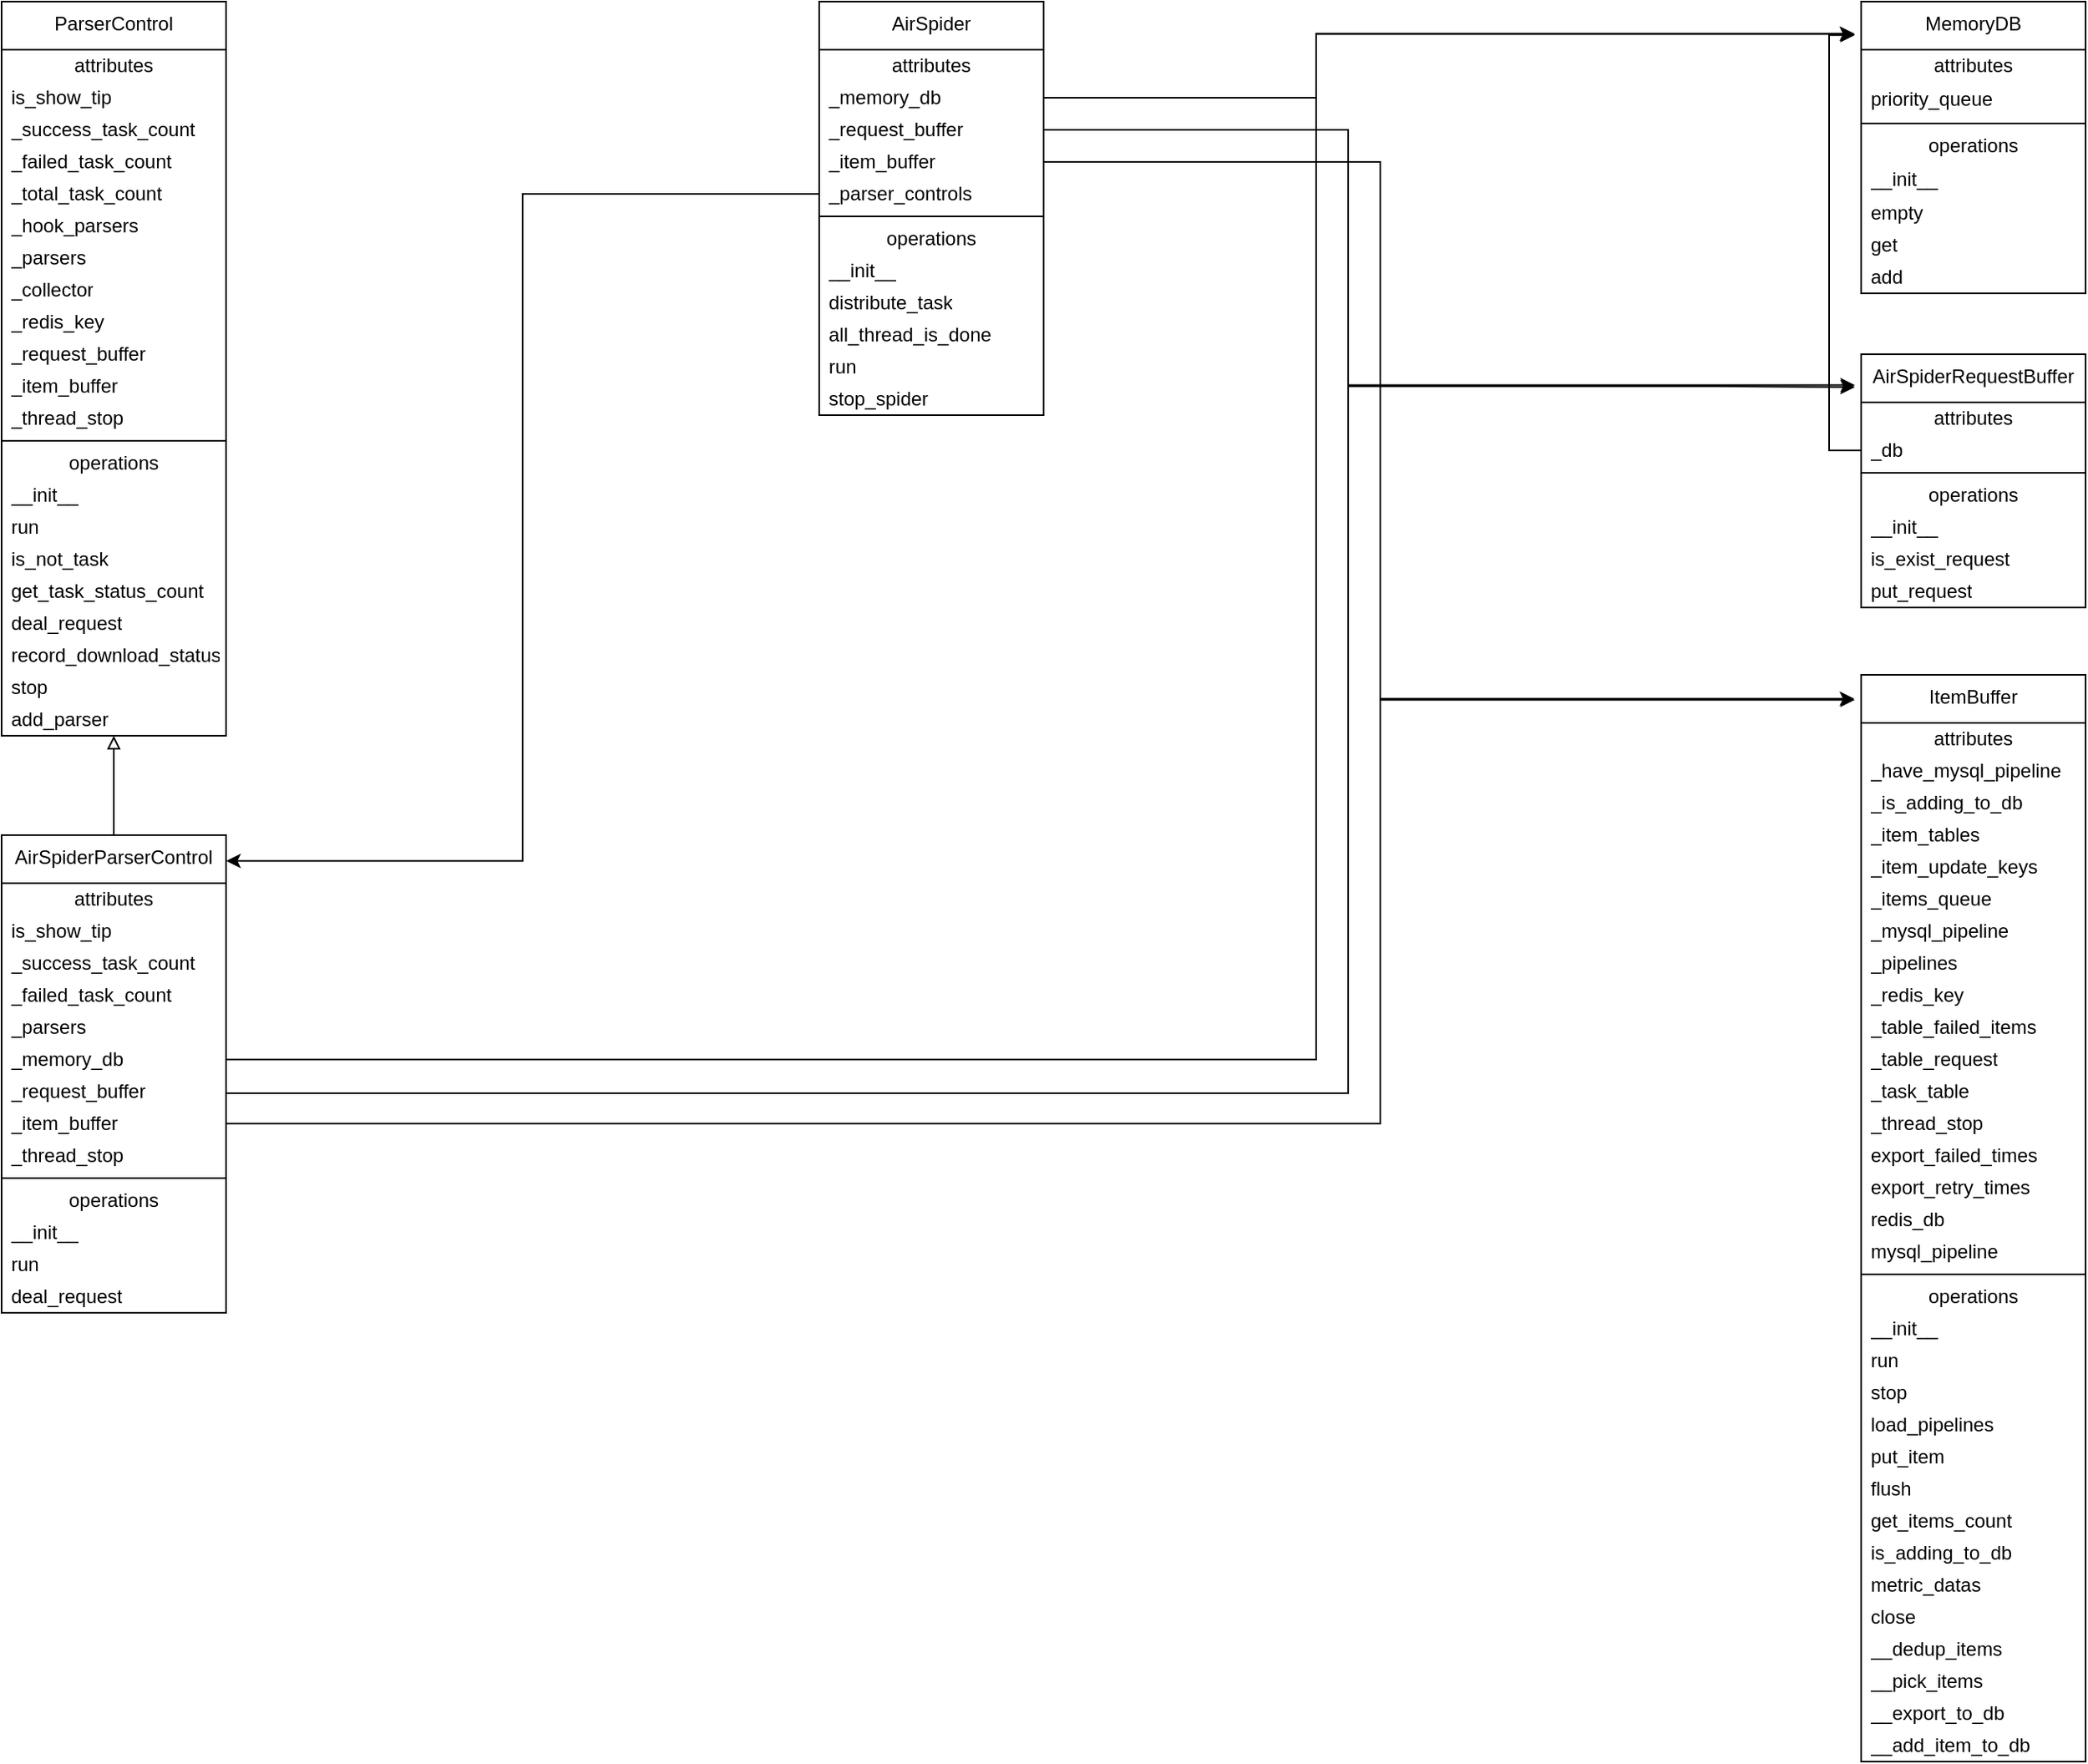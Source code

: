 <mxfile version="24.6.3" type="github">
  <diagram name="第 1 页" id="ShB9VrYiJNYVQQKTecI2">
    <mxGraphModel dx="1358" dy="723" grid="1" gridSize="10" guides="1" tooltips="1" connect="1" arrows="1" fold="1" page="1" pageScale="1" pageWidth="827" pageHeight="1169" math="0" shadow="0">
      <root>
        <mxCell id="0" />
        <mxCell id="1" parent="0" />
        <mxCell id="zbvn4EgyiJmaqlmcV0sS-10" value="AirSpider" style="swimlane;fontStyle=0;align=center;verticalAlign=top;childLayout=stackLayout;horizontal=1;startSize=30;horizontalStack=0;resizeParent=1;resizeParentMax=0;resizeLast=0;collapsible=0;marginBottom=0;html=1;whiteSpace=wrap;" vertex="1" parent="1">
          <mxGeometry x="510" width="140" height="258" as="geometry" />
        </mxCell>
        <mxCell id="zbvn4EgyiJmaqlmcV0sS-69" value="attributes" style="text;html=1;strokeColor=none;fillColor=none;align=center;verticalAlign=middle;spacingLeft=4;spacingRight=4;overflow=hidden;rotatable=0;points=[[0,0.5],[1,0.5]];portConstraint=eastwest;whiteSpace=wrap;" vertex="1" parent="zbvn4EgyiJmaqlmcV0sS-10">
          <mxGeometry y="30" width="140" height="20" as="geometry" />
        </mxCell>
        <mxCell id="zbvn4EgyiJmaqlmcV0sS-12" value="_memory_db" style="text;html=1;strokeColor=none;fillColor=none;align=left;verticalAlign=middle;spacingLeft=4;spacingRight=4;overflow=hidden;rotatable=0;points=[[0,0.5],[1,0.5]];portConstraint=eastwest;whiteSpace=wrap;" vertex="1" parent="zbvn4EgyiJmaqlmcV0sS-10">
          <mxGeometry y="50" width="140" height="20" as="geometry" />
        </mxCell>
        <mxCell id="zbvn4EgyiJmaqlmcV0sS-24" value="_request_buffer" style="text;html=1;strokeColor=none;fillColor=none;align=left;verticalAlign=middle;spacingLeft=4;spacingRight=4;overflow=hidden;rotatable=0;points=[[0,0.5],[1,0.5]];portConstraint=eastwest;whiteSpace=wrap;" vertex="1" parent="zbvn4EgyiJmaqlmcV0sS-10">
          <mxGeometry y="70" width="140" height="20" as="geometry" />
        </mxCell>
        <mxCell id="zbvn4EgyiJmaqlmcV0sS-23" value="_item_buffer" style="text;html=1;strokeColor=none;fillColor=none;align=left;verticalAlign=middle;spacingLeft=4;spacingRight=4;overflow=hidden;rotatable=0;points=[[0,0.5],[1,0.5]];portConstraint=eastwest;whiteSpace=wrap;" vertex="1" parent="zbvn4EgyiJmaqlmcV0sS-10">
          <mxGeometry y="90" width="140" height="20" as="geometry" />
        </mxCell>
        <mxCell id="zbvn4EgyiJmaqlmcV0sS-22" value="_parser_controls" style="text;html=1;strokeColor=none;fillColor=none;align=left;verticalAlign=middle;spacingLeft=4;spacingRight=4;overflow=hidden;rotatable=0;points=[[0,0.5],[1,0.5]];portConstraint=eastwest;whiteSpace=wrap;" vertex="1" parent="zbvn4EgyiJmaqlmcV0sS-10">
          <mxGeometry y="110" width="140" height="20" as="geometry" />
        </mxCell>
        <mxCell id="zbvn4EgyiJmaqlmcV0sS-15" value="" style="line;strokeWidth=1;fillColor=none;align=left;verticalAlign=middle;spacingTop=-1;spacingLeft=3;spacingRight=3;rotatable=0;labelPosition=right;points=[];portConstraint=eastwest;" vertex="1" parent="zbvn4EgyiJmaqlmcV0sS-10">
          <mxGeometry y="130" width="140" height="8" as="geometry" />
        </mxCell>
        <mxCell id="zbvn4EgyiJmaqlmcV0sS-70" value="operations" style="text;html=1;strokeColor=none;fillColor=none;align=center;verticalAlign=middle;spacingLeft=4;spacingRight=4;overflow=hidden;rotatable=0;points=[[0,0.5],[1,0.5]];portConstraint=eastwest;whiteSpace=wrap;" vertex="1" parent="zbvn4EgyiJmaqlmcV0sS-10">
          <mxGeometry y="138" width="140" height="20" as="geometry" />
        </mxCell>
        <mxCell id="zbvn4EgyiJmaqlmcV0sS-27" value="__init__" style="text;html=1;strokeColor=none;fillColor=none;align=left;verticalAlign=middle;spacingLeft=4;spacingRight=4;overflow=hidden;rotatable=0;points=[[0,0.5],[1,0.5]];portConstraint=eastwest;whiteSpace=wrap;" vertex="1" parent="zbvn4EgyiJmaqlmcV0sS-10">
          <mxGeometry y="158" width="140" height="20" as="geometry" />
        </mxCell>
        <mxCell id="zbvn4EgyiJmaqlmcV0sS-17" value="distribute_task" style="text;html=1;strokeColor=none;fillColor=none;align=left;verticalAlign=middle;spacingLeft=4;spacingRight=4;overflow=hidden;rotatable=0;points=[[0,0.5],[1,0.5]];portConstraint=eastwest;whiteSpace=wrap;" vertex="1" parent="zbvn4EgyiJmaqlmcV0sS-10">
          <mxGeometry y="178" width="140" height="20" as="geometry" />
        </mxCell>
        <mxCell id="zbvn4EgyiJmaqlmcV0sS-26" value="all_thread_is_done" style="text;html=1;strokeColor=none;fillColor=none;align=left;verticalAlign=middle;spacingLeft=4;spacingRight=4;overflow=hidden;rotatable=0;points=[[0,0.5],[1,0.5]];portConstraint=eastwest;whiteSpace=wrap;" vertex="1" parent="zbvn4EgyiJmaqlmcV0sS-10">
          <mxGeometry y="198" width="140" height="20" as="geometry" />
        </mxCell>
        <mxCell id="zbvn4EgyiJmaqlmcV0sS-25" value="run" style="text;html=1;strokeColor=none;fillColor=none;align=left;verticalAlign=middle;spacingLeft=4;spacingRight=4;overflow=hidden;rotatable=0;points=[[0,0.5],[1,0.5]];portConstraint=eastwest;whiteSpace=wrap;" vertex="1" parent="zbvn4EgyiJmaqlmcV0sS-10">
          <mxGeometry y="218" width="140" height="20" as="geometry" />
        </mxCell>
        <mxCell id="zbvn4EgyiJmaqlmcV0sS-28" value="stop_spider" style="text;html=1;strokeColor=none;fillColor=none;align=left;verticalAlign=middle;spacingLeft=4;spacingRight=4;overflow=hidden;rotatable=0;points=[[0,0.5],[1,0.5]];portConstraint=eastwest;whiteSpace=wrap;" vertex="1" parent="zbvn4EgyiJmaqlmcV0sS-10">
          <mxGeometry y="238" width="140" height="20" as="geometry" />
        </mxCell>
        <mxCell id="zbvn4EgyiJmaqlmcV0sS-29" value="MemoryDB" style="swimlane;fontStyle=0;align=center;verticalAlign=top;childLayout=stackLayout;horizontal=1;startSize=30;horizontalStack=0;resizeParent=1;resizeParentMax=0;resizeLast=0;collapsible=0;marginBottom=0;html=1;whiteSpace=wrap;" vertex="1" parent="1">
          <mxGeometry x="1160" width="140" height="182" as="geometry" />
        </mxCell>
        <mxCell id="zbvn4EgyiJmaqlmcV0sS-72" value="attributes" style="text;html=1;strokeColor=none;fillColor=none;align=center;verticalAlign=middle;spacingLeft=4;spacingRight=4;overflow=hidden;rotatable=0;points=[[0,0.5],[1,0.5]];portConstraint=eastwest;whiteSpace=wrap;" vertex="1" parent="zbvn4EgyiJmaqlmcV0sS-29">
          <mxGeometry y="30" width="140" height="20" as="geometry" />
        </mxCell>
        <mxCell id="zbvn4EgyiJmaqlmcV0sS-195" value="priority_queue" style="text;html=1;strokeColor=none;fillColor=none;align=left;verticalAlign=middle;spacingLeft=4;spacingRight=4;overflow=hidden;rotatable=0;points=[[0,0.5],[1,0.5]];portConstraint=eastwest;whiteSpace=wrap;" vertex="1" parent="zbvn4EgyiJmaqlmcV0sS-29">
          <mxGeometry y="50" width="140" height="22" as="geometry" />
        </mxCell>
        <mxCell id="zbvn4EgyiJmaqlmcV0sS-34" value="" style="line;strokeWidth=1;fillColor=none;align=left;verticalAlign=middle;spacingTop=-1;spacingLeft=3;spacingRight=3;rotatable=0;labelPosition=right;points=[];portConstraint=eastwest;" vertex="1" parent="zbvn4EgyiJmaqlmcV0sS-29">
          <mxGeometry y="72" width="140" height="8" as="geometry" />
        </mxCell>
        <mxCell id="zbvn4EgyiJmaqlmcV0sS-71" value="operations" style="text;html=1;strokeColor=none;fillColor=none;align=center;verticalAlign=middle;spacingLeft=4;spacingRight=4;overflow=hidden;rotatable=0;points=[[0,0.5],[1,0.5]];portConstraint=eastwest;whiteSpace=wrap;" vertex="1" parent="zbvn4EgyiJmaqlmcV0sS-29">
          <mxGeometry y="80" width="140" height="20" as="geometry" />
        </mxCell>
        <mxCell id="zbvn4EgyiJmaqlmcV0sS-56" value="__init__" style="text;html=1;strokeColor=none;fillColor=none;align=left;verticalAlign=middle;spacingLeft=4;spacingRight=4;overflow=hidden;rotatable=0;points=[[0,0.5],[1,0.5]];portConstraint=eastwest;whiteSpace=wrap;" vertex="1" parent="zbvn4EgyiJmaqlmcV0sS-29">
          <mxGeometry y="100" width="140" height="22" as="geometry" />
        </mxCell>
        <mxCell id="zbvn4EgyiJmaqlmcV0sS-59" value="empty" style="text;html=1;strokeColor=none;fillColor=none;align=left;verticalAlign=middle;spacingLeft=4;spacingRight=4;overflow=hidden;rotatable=0;points=[[0,0.5],[1,0.5]];portConstraint=eastwest;whiteSpace=wrap;" vertex="1" parent="zbvn4EgyiJmaqlmcV0sS-29">
          <mxGeometry y="122" width="140" height="20" as="geometry" />
        </mxCell>
        <mxCell id="zbvn4EgyiJmaqlmcV0sS-58" value="get" style="text;html=1;strokeColor=none;fillColor=none;align=left;verticalAlign=middle;spacingLeft=4;spacingRight=4;overflow=hidden;rotatable=0;points=[[0,0.5],[1,0.5]];portConstraint=eastwest;whiteSpace=wrap;" vertex="1" parent="zbvn4EgyiJmaqlmcV0sS-29">
          <mxGeometry y="142" width="140" height="20" as="geometry" />
        </mxCell>
        <mxCell id="zbvn4EgyiJmaqlmcV0sS-57" value="add" style="text;html=1;strokeColor=none;fillColor=none;align=left;verticalAlign=middle;spacingLeft=4;spacingRight=4;overflow=hidden;rotatable=0;points=[[0,0.5],[1,0.5]];portConstraint=eastwest;whiteSpace=wrap;" vertex="1" parent="zbvn4EgyiJmaqlmcV0sS-29">
          <mxGeometry y="162" width="140" height="20" as="geometry" />
        </mxCell>
        <mxCell id="zbvn4EgyiJmaqlmcV0sS-75" value="AirSpiderRequestBuffer" style="swimlane;fontStyle=0;align=center;verticalAlign=top;childLayout=stackLayout;horizontal=1;startSize=30;horizontalStack=0;resizeParent=1;resizeParentMax=0;resizeLast=0;collapsible=0;marginBottom=0;html=1;whiteSpace=wrap;" vertex="1" parent="1">
          <mxGeometry x="1160" y="220" width="140" height="158" as="geometry" />
        </mxCell>
        <mxCell id="zbvn4EgyiJmaqlmcV0sS-76" value="attributes" style="text;html=1;strokeColor=none;fillColor=none;align=center;verticalAlign=middle;spacingLeft=4;spacingRight=4;overflow=hidden;rotatable=0;points=[[0,0.5],[1,0.5]];portConstraint=eastwest;whiteSpace=wrap;" vertex="1" parent="zbvn4EgyiJmaqlmcV0sS-75">
          <mxGeometry y="30" width="140" height="20" as="geometry" />
        </mxCell>
        <mxCell id="zbvn4EgyiJmaqlmcV0sS-77" value="_db" style="text;html=1;strokeColor=none;fillColor=none;align=left;verticalAlign=middle;spacingLeft=4;spacingRight=4;overflow=hidden;rotatable=0;points=[[0,0.5],[1,0.5]];portConstraint=eastwest;whiteSpace=wrap;" vertex="1" parent="zbvn4EgyiJmaqlmcV0sS-75">
          <mxGeometry y="50" width="140" height="20" as="geometry" />
        </mxCell>
        <mxCell id="zbvn4EgyiJmaqlmcV0sS-81" value="" style="line;strokeWidth=1;fillColor=none;align=left;verticalAlign=middle;spacingTop=-1;spacingLeft=3;spacingRight=3;rotatable=0;labelPosition=right;points=[];portConstraint=eastwest;" vertex="1" parent="zbvn4EgyiJmaqlmcV0sS-75">
          <mxGeometry y="70" width="140" height="8" as="geometry" />
        </mxCell>
        <mxCell id="zbvn4EgyiJmaqlmcV0sS-82" value="operations" style="text;html=1;strokeColor=none;fillColor=none;align=center;verticalAlign=middle;spacingLeft=4;spacingRight=4;overflow=hidden;rotatable=0;points=[[0,0.5],[1,0.5]];portConstraint=eastwest;whiteSpace=wrap;" vertex="1" parent="zbvn4EgyiJmaqlmcV0sS-75">
          <mxGeometry y="78" width="140" height="20" as="geometry" />
        </mxCell>
        <mxCell id="zbvn4EgyiJmaqlmcV0sS-83" value="__init__" style="text;html=1;strokeColor=none;fillColor=none;align=left;verticalAlign=middle;spacingLeft=4;spacingRight=4;overflow=hidden;rotatable=0;points=[[0,0.5],[1,0.5]];portConstraint=eastwest;whiteSpace=wrap;" vertex="1" parent="zbvn4EgyiJmaqlmcV0sS-75">
          <mxGeometry y="98" width="140" height="20" as="geometry" />
        </mxCell>
        <mxCell id="zbvn4EgyiJmaqlmcV0sS-84" value="is_exist_request" style="text;html=1;strokeColor=none;fillColor=none;align=left;verticalAlign=middle;spacingLeft=4;spacingRight=4;overflow=hidden;rotatable=0;points=[[0,0.5],[1,0.5]];portConstraint=eastwest;whiteSpace=wrap;" vertex="1" parent="zbvn4EgyiJmaqlmcV0sS-75">
          <mxGeometry y="118" width="140" height="20" as="geometry" />
        </mxCell>
        <mxCell id="zbvn4EgyiJmaqlmcV0sS-85" value="put_request" style="text;html=1;strokeColor=none;fillColor=none;align=left;verticalAlign=middle;spacingLeft=4;spacingRight=4;overflow=hidden;rotatable=0;points=[[0,0.5],[1,0.5]];portConstraint=eastwest;whiteSpace=wrap;" vertex="1" parent="zbvn4EgyiJmaqlmcV0sS-75">
          <mxGeometry y="138" width="140" height="20" as="geometry" />
        </mxCell>
        <mxCell id="zbvn4EgyiJmaqlmcV0sS-180" value="" style="edgeStyle=orthogonalEdgeStyle;rounded=0;orthogonalLoop=1;jettySize=auto;html=1;endArrow=block;endFill=0;" edge="1" parent="1" source="zbvn4EgyiJmaqlmcV0sS-131" target="zbvn4EgyiJmaqlmcV0sS-139">
          <mxGeometry relative="1" as="geometry" />
        </mxCell>
        <mxCell id="zbvn4EgyiJmaqlmcV0sS-131" value="AirSpiderParserControl" style="swimlane;fontStyle=0;align=center;verticalAlign=top;childLayout=stackLayout;horizontal=1;startSize=30;horizontalStack=0;resizeParent=1;resizeParentMax=0;resizeLast=0;collapsible=0;marginBottom=0;html=1;whiteSpace=wrap;" vertex="1" parent="1">
          <mxGeometry y="520" width="140" height="298" as="geometry" />
        </mxCell>
        <mxCell id="zbvn4EgyiJmaqlmcV0sS-132" value="attributes" style="text;html=1;strokeColor=none;fillColor=none;align=center;verticalAlign=middle;spacingLeft=4;spacingRight=4;overflow=hidden;rotatable=0;points=[[0,0.5],[1,0.5]];portConstraint=eastwest;whiteSpace=wrap;" vertex="1" parent="zbvn4EgyiJmaqlmcV0sS-131">
          <mxGeometry y="30" width="140" height="20" as="geometry" />
        </mxCell>
        <mxCell id="zbvn4EgyiJmaqlmcV0sS-133" value="is_show_tip" style="text;html=1;strokeColor=none;fillColor=none;align=left;verticalAlign=middle;spacingLeft=4;spacingRight=4;overflow=hidden;rotatable=0;points=[[0,0.5],[1,0.5]];portConstraint=eastwest;whiteSpace=wrap;" vertex="1" parent="zbvn4EgyiJmaqlmcV0sS-131">
          <mxGeometry y="50" width="140" height="20" as="geometry" />
        </mxCell>
        <mxCell id="zbvn4EgyiJmaqlmcV0sS-167" value="_success_task_count" style="text;html=1;strokeColor=none;fillColor=none;align=left;verticalAlign=middle;spacingLeft=4;spacingRight=4;overflow=hidden;rotatable=0;points=[[0,0.5],[1,0.5]];portConstraint=eastwest;whiteSpace=wrap;" vertex="1" parent="zbvn4EgyiJmaqlmcV0sS-131">
          <mxGeometry y="70" width="140" height="20" as="geometry" />
        </mxCell>
        <mxCell id="zbvn4EgyiJmaqlmcV0sS-166" value="_failed_task_count" style="text;html=1;strokeColor=none;fillColor=none;align=left;verticalAlign=middle;spacingLeft=4;spacingRight=4;overflow=hidden;rotatable=0;points=[[0,0.5],[1,0.5]];portConstraint=eastwest;whiteSpace=wrap;" vertex="1" parent="zbvn4EgyiJmaqlmcV0sS-131">
          <mxGeometry y="90" width="140" height="20" as="geometry" />
        </mxCell>
        <mxCell id="zbvn4EgyiJmaqlmcV0sS-173" value="_parsers" style="text;html=1;strokeColor=none;fillColor=none;align=left;verticalAlign=middle;spacingLeft=4;spacingRight=4;overflow=hidden;rotatable=0;points=[[0,0.5],[1,0.5]];portConstraint=eastwest;whiteSpace=wrap;" vertex="1" parent="zbvn4EgyiJmaqlmcV0sS-131">
          <mxGeometry y="110" width="140" height="20" as="geometry" />
        </mxCell>
        <mxCell id="zbvn4EgyiJmaqlmcV0sS-176" value="_memory_db" style="text;html=1;strokeColor=none;fillColor=none;align=left;verticalAlign=middle;spacingLeft=4;spacingRight=4;overflow=hidden;rotatable=0;points=[[0,0.5],[1,0.5]];portConstraint=eastwest;whiteSpace=wrap;" vertex="1" parent="zbvn4EgyiJmaqlmcV0sS-131">
          <mxGeometry y="130" width="140" height="20" as="geometry" />
        </mxCell>
        <mxCell id="zbvn4EgyiJmaqlmcV0sS-174" value="_request_buffer" style="text;html=1;strokeColor=none;fillColor=none;align=left;verticalAlign=middle;spacingLeft=4;spacingRight=4;overflow=hidden;rotatable=0;points=[[0,0.5],[1,0.5]];portConstraint=eastwest;whiteSpace=wrap;" vertex="1" parent="zbvn4EgyiJmaqlmcV0sS-131">
          <mxGeometry y="150" width="140" height="20" as="geometry" />
        </mxCell>
        <mxCell id="zbvn4EgyiJmaqlmcV0sS-177" value="_item_buffer" style="text;html=1;strokeColor=none;fillColor=none;align=left;verticalAlign=middle;spacingLeft=4;spacingRight=4;overflow=hidden;rotatable=0;points=[[0,0.5],[1,0.5]];portConstraint=eastwest;whiteSpace=wrap;" vertex="1" parent="zbvn4EgyiJmaqlmcV0sS-131">
          <mxGeometry y="170" width="140" height="20" as="geometry" />
        </mxCell>
        <mxCell id="zbvn4EgyiJmaqlmcV0sS-175" value="_thread_stop" style="text;html=1;strokeColor=none;fillColor=none;align=left;verticalAlign=middle;spacingLeft=4;spacingRight=4;overflow=hidden;rotatable=0;points=[[0,0.5],[1,0.5]];portConstraint=eastwest;whiteSpace=wrap;" vertex="1" parent="zbvn4EgyiJmaqlmcV0sS-131">
          <mxGeometry y="190" width="140" height="20" as="geometry" />
        </mxCell>
        <mxCell id="zbvn4EgyiJmaqlmcV0sS-134" value="" style="line;strokeWidth=1;fillColor=none;align=left;verticalAlign=middle;spacingTop=-1;spacingLeft=3;spacingRight=3;rotatable=0;labelPosition=right;points=[];portConstraint=eastwest;" vertex="1" parent="zbvn4EgyiJmaqlmcV0sS-131">
          <mxGeometry y="210" width="140" height="8" as="geometry" />
        </mxCell>
        <mxCell id="zbvn4EgyiJmaqlmcV0sS-135" value="operations" style="text;html=1;strokeColor=none;fillColor=none;align=center;verticalAlign=middle;spacingLeft=4;spacingRight=4;overflow=hidden;rotatable=0;points=[[0,0.5],[1,0.5]];portConstraint=eastwest;whiteSpace=wrap;" vertex="1" parent="zbvn4EgyiJmaqlmcV0sS-131">
          <mxGeometry y="218" width="140" height="20" as="geometry" />
        </mxCell>
        <mxCell id="zbvn4EgyiJmaqlmcV0sS-136" value="__init__" style="text;html=1;strokeColor=none;fillColor=none;align=left;verticalAlign=middle;spacingLeft=4;spacingRight=4;overflow=hidden;rotatable=0;points=[[0,0.5],[1,0.5]];portConstraint=eastwest;whiteSpace=wrap;" vertex="1" parent="zbvn4EgyiJmaqlmcV0sS-131">
          <mxGeometry y="238" width="140" height="20" as="geometry" />
        </mxCell>
        <mxCell id="zbvn4EgyiJmaqlmcV0sS-137" value="run" style="text;html=1;strokeColor=none;fillColor=none;align=left;verticalAlign=middle;spacingLeft=4;spacingRight=4;overflow=hidden;rotatable=0;points=[[0,0.5],[1,0.5]];portConstraint=eastwest;whiteSpace=wrap;" vertex="1" parent="zbvn4EgyiJmaqlmcV0sS-131">
          <mxGeometry y="258" width="140" height="20" as="geometry" />
        </mxCell>
        <mxCell id="zbvn4EgyiJmaqlmcV0sS-138" value="deal_request" style="text;html=1;strokeColor=none;fillColor=none;align=left;verticalAlign=middle;spacingLeft=4;spacingRight=4;overflow=hidden;rotatable=0;points=[[0,0.5],[1,0.5]];portConstraint=eastwest;whiteSpace=wrap;" vertex="1" parent="zbvn4EgyiJmaqlmcV0sS-131">
          <mxGeometry y="278" width="140" height="20" as="geometry" />
        </mxCell>
        <mxCell id="zbvn4EgyiJmaqlmcV0sS-139" value="ParserControl" style="swimlane;fontStyle=0;align=center;verticalAlign=top;childLayout=stackLayout;horizontal=1;startSize=30;horizontalStack=0;resizeParent=1;resizeParentMax=0;resizeLast=0;collapsible=0;marginBottom=0;html=1;whiteSpace=wrap;" vertex="1" parent="1">
          <mxGeometry width="140" height="458" as="geometry" />
        </mxCell>
        <mxCell id="zbvn4EgyiJmaqlmcV0sS-140" value="attributes" style="text;html=1;strokeColor=none;fillColor=none;align=center;verticalAlign=middle;spacingLeft=4;spacingRight=4;overflow=hidden;rotatable=0;points=[[0,0.5],[1,0.5]];portConstraint=eastwest;whiteSpace=wrap;" vertex="1" parent="zbvn4EgyiJmaqlmcV0sS-139">
          <mxGeometry y="30" width="140" height="20" as="geometry" />
        </mxCell>
        <mxCell id="zbvn4EgyiJmaqlmcV0sS-141" value="is_show_tip" style="text;html=1;strokeColor=none;fillColor=none;align=left;verticalAlign=middle;spacingLeft=4;spacingRight=4;overflow=hidden;rotatable=0;points=[[0,0.5],[1,0.5]];portConstraint=eastwest;whiteSpace=wrap;" vertex="1" parent="zbvn4EgyiJmaqlmcV0sS-139">
          <mxGeometry y="50" width="140" height="20" as="geometry" />
        </mxCell>
        <mxCell id="zbvn4EgyiJmaqlmcV0sS-151" value="_success_task_count" style="text;html=1;strokeColor=none;fillColor=none;align=left;verticalAlign=middle;spacingLeft=4;spacingRight=4;overflow=hidden;rotatable=0;points=[[0,0.5],[1,0.5]];portConstraint=eastwest;whiteSpace=wrap;" vertex="1" parent="zbvn4EgyiJmaqlmcV0sS-139">
          <mxGeometry y="70" width="140" height="20" as="geometry" />
        </mxCell>
        <mxCell id="zbvn4EgyiJmaqlmcV0sS-150" value="_failed_task_count" style="text;html=1;strokeColor=none;fillColor=none;align=left;verticalAlign=middle;spacingLeft=4;spacingRight=4;overflow=hidden;rotatable=0;points=[[0,0.5],[1,0.5]];portConstraint=eastwest;whiteSpace=wrap;" vertex="1" parent="zbvn4EgyiJmaqlmcV0sS-139">
          <mxGeometry y="90" width="140" height="20" as="geometry" />
        </mxCell>
        <mxCell id="zbvn4EgyiJmaqlmcV0sS-149" value="_total_task_count" style="text;html=1;strokeColor=none;fillColor=none;align=left;verticalAlign=middle;spacingLeft=4;spacingRight=4;overflow=hidden;rotatable=0;points=[[0,0.5],[1,0.5]];portConstraint=eastwest;whiteSpace=wrap;" vertex="1" parent="zbvn4EgyiJmaqlmcV0sS-139">
          <mxGeometry y="110" width="140" height="20" as="geometry" />
        </mxCell>
        <mxCell id="zbvn4EgyiJmaqlmcV0sS-148" value="_hook_parsers" style="text;html=1;strokeColor=none;fillColor=none;align=left;verticalAlign=middle;spacingLeft=4;spacingRight=4;overflow=hidden;rotatable=0;points=[[0,0.5],[1,0.5]];portConstraint=eastwest;whiteSpace=wrap;" vertex="1" parent="zbvn4EgyiJmaqlmcV0sS-139">
          <mxGeometry y="130" width="140" height="20" as="geometry" />
        </mxCell>
        <mxCell id="zbvn4EgyiJmaqlmcV0sS-147" value="_parsers" style="text;html=1;strokeColor=none;fillColor=none;align=left;verticalAlign=middle;spacingLeft=4;spacingRight=4;overflow=hidden;rotatable=0;points=[[0,0.5],[1,0.5]];portConstraint=eastwest;whiteSpace=wrap;" vertex="1" parent="zbvn4EgyiJmaqlmcV0sS-139">
          <mxGeometry y="150" width="140" height="20" as="geometry" />
        </mxCell>
        <mxCell id="zbvn4EgyiJmaqlmcV0sS-156" value="_collector" style="text;html=1;strokeColor=none;fillColor=none;align=left;verticalAlign=middle;spacingLeft=4;spacingRight=4;overflow=hidden;rotatable=0;points=[[0,0.5],[1,0.5]];portConstraint=eastwest;whiteSpace=wrap;" vertex="1" parent="zbvn4EgyiJmaqlmcV0sS-139">
          <mxGeometry y="170" width="140" height="20" as="geometry" />
        </mxCell>
        <mxCell id="zbvn4EgyiJmaqlmcV0sS-155" value="_redis_key" style="text;html=1;strokeColor=none;fillColor=none;align=left;verticalAlign=middle;spacingLeft=4;spacingRight=4;overflow=hidden;rotatable=0;points=[[0,0.5],[1,0.5]];portConstraint=eastwest;whiteSpace=wrap;" vertex="1" parent="zbvn4EgyiJmaqlmcV0sS-139">
          <mxGeometry y="190" width="140" height="20" as="geometry" />
        </mxCell>
        <mxCell id="zbvn4EgyiJmaqlmcV0sS-154" value="_request_buffer" style="text;html=1;strokeColor=none;fillColor=none;align=left;verticalAlign=middle;spacingLeft=4;spacingRight=4;overflow=hidden;rotatable=0;points=[[0,0.5],[1,0.5]];portConstraint=eastwest;whiteSpace=wrap;" vertex="1" parent="zbvn4EgyiJmaqlmcV0sS-139">
          <mxGeometry y="210" width="140" height="20" as="geometry" />
        </mxCell>
        <mxCell id="zbvn4EgyiJmaqlmcV0sS-153" value="_item_buffer" style="text;html=1;strokeColor=none;fillColor=none;align=left;verticalAlign=middle;spacingLeft=4;spacingRight=4;overflow=hidden;rotatable=0;points=[[0,0.5],[1,0.5]];portConstraint=eastwest;whiteSpace=wrap;" vertex="1" parent="zbvn4EgyiJmaqlmcV0sS-139">
          <mxGeometry y="230" width="140" height="20" as="geometry" />
        </mxCell>
        <mxCell id="zbvn4EgyiJmaqlmcV0sS-152" value="_thread_stop" style="text;html=1;strokeColor=none;fillColor=none;align=left;verticalAlign=middle;spacingLeft=4;spacingRight=4;overflow=hidden;rotatable=0;points=[[0,0.5],[1,0.5]];portConstraint=eastwest;whiteSpace=wrap;" vertex="1" parent="zbvn4EgyiJmaqlmcV0sS-139">
          <mxGeometry y="250" width="140" height="20" as="geometry" />
        </mxCell>
        <mxCell id="zbvn4EgyiJmaqlmcV0sS-142" value="" style="line;strokeWidth=1;fillColor=none;align=left;verticalAlign=middle;spacingTop=-1;spacingLeft=3;spacingRight=3;rotatable=0;labelPosition=right;points=[];portConstraint=eastwest;" vertex="1" parent="zbvn4EgyiJmaqlmcV0sS-139">
          <mxGeometry y="270" width="140" height="8" as="geometry" />
        </mxCell>
        <mxCell id="zbvn4EgyiJmaqlmcV0sS-143" value="operations" style="text;html=1;strokeColor=none;fillColor=none;align=center;verticalAlign=middle;spacingLeft=4;spacingRight=4;overflow=hidden;rotatable=0;points=[[0,0.5],[1,0.5]];portConstraint=eastwest;whiteSpace=wrap;" vertex="1" parent="zbvn4EgyiJmaqlmcV0sS-139">
          <mxGeometry y="278" width="140" height="20" as="geometry" />
        </mxCell>
        <mxCell id="zbvn4EgyiJmaqlmcV0sS-144" value="__init__" style="text;html=1;strokeColor=none;fillColor=none;align=left;verticalAlign=middle;spacingLeft=4;spacingRight=4;overflow=hidden;rotatable=0;points=[[0,0.5],[1,0.5]];portConstraint=eastwest;whiteSpace=wrap;" vertex="1" parent="zbvn4EgyiJmaqlmcV0sS-139">
          <mxGeometry y="298" width="140" height="20" as="geometry" />
        </mxCell>
        <mxCell id="zbvn4EgyiJmaqlmcV0sS-145" value="run" style="text;html=1;strokeColor=none;fillColor=none;align=left;verticalAlign=middle;spacingLeft=4;spacingRight=4;overflow=hidden;rotatable=0;points=[[0,0.5],[1,0.5]];portConstraint=eastwest;whiteSpace=wrap;" vertex="1" parent="zbvn4EgyiJmaqlmcV0sS-139">
          <mxGeometry y="318" width="140" height="20" as="geometry" />
        </mxCell>
        <mxCell id="zbvn4EgyiJmaqlmcV0sS-146" value="is_not_task" style="text;html=1;strokeColor=none;fillColor=none;align=left;verticalAlign=middle;spacingLeft=4;spacingRight=4;overflow=hidden;rotatable=0;points=[[0,0.5],[1,0.5]];portConstraint=eastwest;whiteSpace=wrap;" vertex="1" parent="zbvn4EgyiJmaqlmcV0sS-139">
          <mxGeometry y="338" width="140" height="20" as="geometry" />
        </mxCell>
        <mxCell id="zbvn4EgyiJmaqlmcV0sS-159" value="get_task_status_count" style="text;html=1;strokeColor=none;fillColor=none;align=left;verticalAlign=middle;spacingLeft=4;spacingRight=4;overflow=hidden;rotatable=0;points=[[0,0.5],[1,0.5]];portConstraint=eastwest;whiteSpace=wrap;" vertex="1" parent="zbvn4EgyiJmaqlmcV0sS-139">
          <mxGeometry y="358" width="140" height="20" as="geometry" />
        </mxCell>
        <mxCell id="zbvn4EgyiJmaqlmcV0sS-158" value="deal_request" style="text;html=1;strokeColor=none;fillColor=none;align=left;verticalAlign=middle;spacingLeft=4;spacingRight=4;overflow=hidden;rotatable=0;points=[[0,0.5],[1,0.5]];portConstraint=eastwest;whiteSpace=wrap;" vertex="1" parent="zbvn4EgyiJmaqlmcV0sS-139">
          <mxGeometry y="378" width="140" height="20" as="geometry" />
        </mxCell>
        <mxCell id="zbvn4EgyiJmaqlmcV0sS-157" value="record_download_status" style="text;html=1;strokeColor=none;fillColor=none;align=left;verticalAlign=middle;spacingLeft=4;spacingRight=4;overflow=hidden;rotatable=0;points=[[0,0.5],[1,0.5]];portConstraint=eastwest;whiteSpace=wrap;" vertex="1" parent="zbvn4EgyiJmaqlmcV0sS-139">
          <mxGeometry y="398" width="140" height="20" as="geometry" />
        </mxCell>
        <mxCell id="zbvn4EgyiJmaqlmcV0sS-161" value="stop" style="text;html=1;strokeColor=none;fillColor=none;align=left;verticalAlign=middle;spacingLeft=4;spacingRight=4;overflow=hidden;rotatable=0;points=[[0,0.5],[1,0.5]];portConstraint=eastwest;whiteSpace=wrap;" vertex="1" parent="zbvn4EgyiJmaqlmcV0sS-139">
          <mxGeometry y="418" width="140" height="20" as="geometry" />
        </mxCell>
        <mxCell id="zbvn4EgyiJmaqlmcV0sS-160" value="add_parser" style="text;html=1;strokeColor=none;fillColor=none;align=left;verticalAlign=middle;spacingLeft=4;spacingRight=4;overflow=hidden;rotatable=0;points=[[0,0.5],[1,0.5]];portConstraint=eastwest;whiteSpace=wrap;" vertex="1" parent="zbvn4EgyiJmaqlmcV0sS-139">
          <mxGeometry y="438" width="140" height="20" as="geometry" />
        </mxCell>
        <mxCell id="zbvn4EgyiJmaqlmcV0sS-89" value="ItemBuffer" style="swimlane;fontStyle=0;align=center;verticalAlign=top;childLayout=stackLayout;horizontal=1;startSize=30;horizontalStack=0;resizeParent=1;resizeParentMax=0;resizeLast=0;collapsible=0;marginBottom=0;html=1;whiteSpace=wrap;" vertex="1" parent="1">
          <mxGeometry x="1160" y="420" width="140" height="678" as="geometry" />
        </mxCell>
        <mxCell id="zbvn4EgyiJmaqlmcV0sS-90" value="attributes" style="text;html=1;strokeColor=none;fillColor=none;align=center;verticalAlign=middle;spacingLeft=4;spacingRight=4;overflow=hidden;rotatable=0;points=[[0,0.5],[1,0.5]];portConstraint=eastwest;whiteSpace=wrap;" vertex="1" parent="zbvn4EgyiJmaqlmcV0sS-89">
          <mxGeometry y="30" width="140" height="20" as="geometry" />
        </mxCell>
        <mxCell id="zbvn4EgyiJmaqlmcV0sS-113" value="_have_mysql_pipeline" style="text;html=1;strokeColor=none;fillColor=none;align=left;verticalAlign=middle;spacingLeft=4;spacingRight=4;overflow=hidden;rotatable=0;points=[[0,0.5],[1,0.5]];portConstraint=eastwest;whiteSpace=wrap;" vertex="1" parent="zbvn4EgyiJmaqlmcV0sS-89">
          <mxGeometry y="50" width="140" height="20" as="geometry" />
        </mxCell>
        <mxCell id="zbvn4EgyiJmaqlmcV0sS-114" value="_is_adding_to_db" style="text;html=1;strokeColor=none;fillColor=none;align=left;verticalAlign=middle;spacingLeft=4;spacingRight=4;overflow=hidden;rotatable=0;points=[[0,0.5],[1,0.5]];portConstraint=eastwest;whiteSpace=wrap;" vertex="1" parent="zbvn4EgyiJmaqlmcV0sS-89">
          <mxGeometry y="70" width="140" height="20" as="geometry" />
        </mxCell>
        <mxCell id="zbvn4EgyiJmaqlmcV0sS-115" value="_item_tables" style="text;html=1;strokeColor=none;fillColor=none;align=left;verticalAlign=middle;spacingLeft=4;spacingRight=4;overflow=hidden;rotatable=0;points=[[0,0.5],[1,0.5]];portConstraint=eastwest;whiteSpace=wrap;" vertex="1" parent="zbvn4EgyiJmaqlmcV0sS-89">
          <mxGeometry y="90" width="140" height="20" as="geometry" />
        </mxCell>
        <mxCell id="zbvn4EgyiJmaqlmcV0sS-116" value="_item_update_keys" style="text;html=1;strokeColor=none;fillColor=none;align=left;verticalAlign=middle;spacingLeft=4;spacingRight=4;overflow=hidden;rotatable=0;points=[[0,0.5],[1,0.5]];portConstraint=eastwest;whiteSpace=wrap;" vertex="1" parent="zbvn4EgyiJmaqlmcV0sS-89">
          <mxGeometry y="110" width="140" height="20" as="geometry" />
        </mxCell>
        <mxCell id="zbvn4EgyiJmaqlmcV0sS-117" value="_items_queue" style="text;html=1;strokeColor=none;fillColor=none;align=left;verticalAlign=middle;spacingLeft=4;spacingRight=4;overflow=hidden;rotatable=0;points=[[0,0.5],[1,0.5]];portConstraint=eastwest;whiteSpace=wrap;" vertex="1" parent="zbvn4EgyiJmaqlmcV0sS-89">
          <mxGeometry y="130" width="140" height="20" as="geometry" />
        </mxCell>
        <mxCell id="zbvn4EgyiJmaqlmcV0sS-118" value="_mysql_pipeline" style="text;html=1;strokeColor=none;fillColor=none;align=left;verticalAlign=middle;spacingLeft=4;spacingRight=4;overflow=hidden;rotatable=0;points=[[0,0.5],[1,0.5]];portConstraint=eastwest;whiteSpace=wrap;" vertex="1" parent="zbvn4EgyiJmaqlmcV0sS-89">
          <mxGeometry y="150" width="140" height="20" as="geometry" />
        </mxCell>
        <mxCell id="zbvn4EgyiJmaqlmcV0sS-119" value="_pipelines" style="text;html=1;strokeColor=none;fillColor=none;align=left;verticalAlign=middle;spacingLeft=4;spacingRight=4;overflow=hidden;rotatable=0;points=[[0,0.5],[1,0.5]];portConstraint=eastwest;whiteSpace=wrap;" vertex="1" parent="zbvn4EgyiJmaqlmcV0sS-89">
          <mxGeometry y="170" width="140" height="20" as="geometry" />
        </mxCell>
        <mxCell id="zbvn4EgyiJmaqlmcV0sS-120" value="_redis_key" style="text;html=1;strokeColor=none;fillColor=none;align=left;verticalAlign=middle;spacingLeft=4;spacingRight=4;overflow=hidden;rotatable=0;points=[[0,0.5],[1,0.5]];portConstraint=eastwest;whiteSpace=wrap;" vertex="1" parent="zbvn4EgyiJmaqlmcV0sS-89">
          <mxGeometry y="190" width="140" height="20" as="geometry" />
        </mxCell>
        <mxCell id="zbvn4EgyiJmaqlmcV0sS-124" value="_table_failed_items" style="text;html=1;strokeColor=none;fillColor=none;align=left;verticalAlign=middle;spacingLeft=4;spacingRight=4;overflow=hidden;rotatable=0;points=[[0,0.5],[1,0.5]];portConstraint=eastwest;whiteSpace=wrap;" vertex="1" parent="zbvn4EgyiJmaqlmcV0sS-89">
          <mxGeometry y="210" width="140" height="20" as="geometry" />
        </mxCell>
        <mxCell id="zbvn4EgyiJmaqlmcV0sS-123" value="_table_request" style="text;html=1;strokeColor=none;fillColor=none;align=left;verticalAlign=middle;spacingLeft=4;spacingRight=4;overflow=hidden;rotatable=0;points=[[0,0.5],[1,0.5]];portConstraint=eastwest;whiteSpace=wrap;" vertex="1" parent="zbvn4EgyiJmaqlmcV0sS-89">
          <mxGeometry y="230" width="140" height="20" as="geometry" />
        </mxCell>
        <mxCell id="zbvn4EgyiJmaqlmcV0sS-126" value="_task_table" style="text;html=1;strokeColor=none;fillColor=none;align=left;verticalAlign=middle;spacingLeft=4;spacingRight=4;overflow=hidden;rotatable=0;points=[[0,0.5],[1,0.5]];portConstraint=eastwest;whiteSpace=wrap;" vertex="1" parent="zbvn4EgyiJmaqlmcV0sS-89">
          <mxGeometry y="250" width="140" height="20" as="geometry" />
        </mxCell>
        <mxCell id="zbvn4EgyiJmaqlmcV0sS-125" value="_thread_stop" style="text;html=1;strokeColor=none;fillColor=none;align=left;verticalAlign=middle;spacingLeft=4;spacingRight=4;overflow=hidden;rotatable=0;points=[[0,0.5],[1,0.5]];portConstraint=eastwest;whiteSpace=wrap;" vertex="1" parent="zbvn4EgyiJmaqlmcV0sS-89">
          <mxGeometry y="270" width="140" height="20" as="geometry" />
        </mxCell>
        <mxCell id="zbvn4EgyiJmaqlmcV0sS-128" value="export_failed_times" style="text;html=1;strokeColor=none;fillColor=none;align=left;verticalAlign=middle;spacingLeft=4;spacingRight=4;overflow=hidden;rotatable=0;points=[[0,0.5],[1,0.5]];portConstraint=eastwest;whiteSpace=wrap;" vertex="1" parent="zbvn4EgyiJmaqlmcV0sS-89">
          <mxGeometry y="290" width="140" height="20" as="geometry" />
        </mxCell>
        <mxCell id="zbvn4EgyiJmaqlmcV0sS-127" value="export_retry_times" style="text;html=1;strokeColor=none;fillColor=none;align=left;verticalAlign=middle;spacingLeft=4;spacingRight=4;overflow=hidden;rotatable=0;points=[[0,0.5],[1,0.5]];portConstraint=eastwest;whiteSpace=wrap;" vertex="1" parent="zbvn4EgyiJmaqlmcV0sS-89">
          <mxGeometry y="310" width="140" height="20" as="geometry" />
        </mxCell>
        <mxCell id="zbvn4EgyiJmaqlmcV0sS-97" value="redis_db" style="text;html=1;strokeColor=none;fillColor=none;align=left;verticalAlign=middle;spacingLeft=4;spacingRight=4;overflow=hidden;rotatable=0;points=[[0,0.5],[1,0.5]];portConstraint=eastwest;whiteSpace=wrap;" vertex="1" parent="zbvn4EgyiJmaqlmcV0sS-89">
          <mxGeometry y="330" width="140" height="20" as="geometry" />
        </mxCell>
        <mxCell id="zbvn4EgyiJmaqlmcV0sS-98" value="mysql_pipeline" style="text;html=1;strokeColor=none;fillColor=none;align=left;verticalAlign=middle;spacingLeft=4;spacingRight=4;overflow=hidden;rotatable=0;points=[[0,0.5],[1,0.5]];portConstraint=eastwest;whiteSpace=wrap;" vertex="1" parent="zbvn4EgyiJmaqlmcV0sS-89">
          <mxGeometry y="350" width="140" height="20" as="geometry" />
        </mxCell>
        <mxCell id="zbvn4EgyiJmaqlmcV0sS-92" value="" style="line;strokeWidth=1;fillColor=none;align=left;verticalAlign=middle;spacingTop=-1;spacingLeft=3;spacingRight=3;rotatable=0;labelPosition=right;points=[];portConstraint=eastwest;" vertex="1" parent="zbvn4EgyiJmaqlmcV0sS-89">
          <mxGeometry y="370" width="140" height="8" as="geometry" />
        </mxCell>
        <mxCell id="zbvn4EgyiJmaqlmcV0sS-93" value="operations" style="text;html=1;strokeColor=none;fillColor=none;align=center;verticalAlign=middle;spacingLeft=4;spacingRight=4;overflow=hidden;rotatable=0;points=[[0,0.5],[1,0.5]];portConstraint=eastwest;whiteSpace=wrap;" vertex="1" parent="zbvn4EgyiJmaqlmcV0sS-89">
          <mxGeometry y="378" width="140" height="20" as="geometry" />
        </mxCell>
        <mxCell id="zbvn4EgyiJmaqlmcV0sS-94" value="__init__" style="text;html=1;strokeColor=none;fillColor=none;align=left;verticalAlign=middle;spacingLeft=4;spacingRight=4;overflow=hidden;rotatable=0;points=[[0,0.5],[1,0.5]];portConstraint=eastwest;whiteSpace=wrap;" vertex="1" parent="zbvn4EgyiJmaqlmcV0sS-89">
          <mxGeometry y="398" width="140" height="20" as="geometry" />
        </mxCell>
        <mxCell id="zbvn4EgyiJmaqlmcV0sS-96" value="run" style="text;html=1;strokeColor=none;fillColor=none;align=left;verticalAlign=middle;spacingLeft=4;spacingRight=4;overflow=hidden;rotatable=0;points=[[0,0.5],[1,0.5]];portConstraint=eastwest;whiteSpace=wrap;" vertex="1" parent="zbvn4EgyiJmaqlmcV0sS-89">
          <mxGeometry y="418" width="140" height="20" as="geometry" />
        </mxCell>
        <mxCell id="zbvn4EgyiJmaqlmcV0sS-99" value="stop" style="text;html=1;strokeColor=none;fillColor=none;align=left;verticalAlign=middle;spacingLeft=4;spacingRight=4;overflow=hidden;rotatable=0;points=[[0,0.5],[1,0.5]];portConstraint=eastwest;whiteSpace=wrap;" vertex="1" parent="zbvn4EgyiJmaqlmcV0sS-89">
          <mxGeometry y="438" width="140" height="20" as="geometry" />
        </mxCell>
        <mxCell id="zbvn4EgyiJmaqlmcV0sS-95" value="load_pipelines" style="text;html=1;strokeColor=none;fillColor=none;align=left;verticalAlign=middle;spacingLeft=4;spacingRight=4;overflow=hidden;rotatable=0;points=[[0,0.5],[1,0.5]];portConstraint=eastwest;whiteSpace=wrap;" vertex="1" parent="zbvn4EgyiJmaqlmcV0sS-89">
          <mxGeometry y="458" width="140" height="20" as="geometry" />
        </mxCell>
        <mxCell id="zbvn4EgyiJmaqlmcV0sS-111" value="put_item" style="text;html=1;strokeColor=none;fillColor=none;align=left;verticalAlign=middle;spacingLeft=4;spacingRight=4;overflow=hidden;rotatable=0;points=[[0,0.5],[1,0.5]];portConstraint=eastwest;whiteSpace=wrap;" vertex="1" parent="zbvn4EgyiJmaqlmcV0sS-89">
          <mxGeometry y="478" width="140" height="20" as="geometry" />
        </mxCell>
        <mxCell id="zbvn4EgyiJmaqlmcV0sS-110" value="flush" style="text;html=1;strokeColor=none;fillColor=none;align=left;verticalAlign=middle;spacingLeft=4;spacingRight=4;overflow=hidden;rotatable=0;points=[[0,0.5],[1,0.5]];portConstraint=eastwest;whiteSpace=wrap;" vertex="1" parent="zbvn4EgyiJmaqlmcV0sS-89">
          <mxGeometry y="498" width="140" height="20" as="geometry" />
        </mxCell>
        <mxCell id="zbvn4EgyiJmaqlmcV0sS-109" value="get_items_count" style="text;html=1;strokeColor=none;fillColor=none;align=left;verticalAlign=middle;spacingLeft=4;spacingRight=4;overflow=hidden;rotatable=0;points=[[0,0.5],[1,0.5]];portConstraint=eastwest;whiteSpace=wrap;" vertex="1" parent="zbvn4EgyiJmaqlmcV0sS-89">
          <mxGeometry y="518" width="140" height="20" as="geometry" />
        </mxCell>
        <mxCell id="zbvn4EgyiJmaqlmcV0sS-108" value="is_adding_to_db" style="text;html=1;strokeColor=none;fillColor=none;align=left;verticalAlign=middle;spacingLeft=4;spacingRight=4;overflow=hidden;rotatable=0;points=[[0,0.5],[1,0.5]];portConstraint=eastwest;whiteSpace=wrap;" vertex="1" parent="zbvn4EgyiJmaqlmcV0sS-89">
          <mxGeometry y="538" width="140" height="20" as="geometry" />
        </mxCell>
        <mxCell id="zbvn4EgyiJmaqlmcV0sS-103" value="metric_datas" style="text;html=1;strokeColor=none;fillColor=none;align=left;verticalAlign=middle;spacingLeft=4;spacingRight=4;overflow=hidden;rotatable=0;points=[[0,0.5],[1,0.5]];portConstraint=eastwest;whiteSpace=wrap;" vertex="1" parent="zbvn4EgyiJmaqlmcV0sS-89">
          <mxGeometry y="558" width="140" height="20" as="geometry" />
        </mxCell>
        <mxCell id="zbvn4EgyiJmaqlmcV0sS-102" value="close" style="text;html=1;strokeColor=none;fillColor=none;align=left;verticalAlign=middle;spacingLeft=4;spacingRight=4;overflow=hidden;rotatable=0;points=[[0,0.5],[1,0.5]];portConstraint=eastwest;whiteSpace=wrap;" vertex="1" parent="zbvn4EgyiJmaqlmcV0sS-89">
          <mxGeometry y="578" width="140" height="20" as="geometry" />
        </mxCell>
        <mxCell id="zbvn4EgyiJmaqlmcV0sS-107" value="__dedup_items" style="text;html=1;strokeColor=none;fillColor=none;align=left;verticalAlign=middle;spacingLeft=4;spacingRight=4;overflow=hidden;rotatable=0;points=[[0,0.5],[1,0.5]];portConstraint=eastwest;whiteSpace=wrap;" vertex="1" parent="zbvn4EgyiJmaqlmcV0sS-89">
          <mxGeometry y="598" width="140" height="20" as="geometry" />
        </mxCell>
        <mxCell id="zbvn4EgyiJmaqlmcV0sS-106" value="__pick_items" style="text;html=1;strokeColor=none;fillColor=none;align=left;verticalAlign=middle;spacingLeft=4;spacingRight=4;overflow=hidden;rotatable=0;points=[[0,0.5],[1,0.5]];portConstraint=eastwest;whiteSpace=wrap;" vertex="1" parent="zbvn4EgyiJmaqlmcV0sS-89">
          <mxGeometry y="618" width="140" height="20" as="geometry" />
        </mxCell>
        <mxCell id="zbvn4EgyiJmaqlmcV0sS-105" value="__export_to_db" style="text;html=1;strokeColor=none;fillColor=none;align=left;verticalAlign=middle;spacingLeft=4;spacingRight=4;overflow=hidden;rotatable=0;points=[[0,0.5],[1,0.5]];portConstraint=eastwest;whiteSpace=wrap;" vertex="1" parent="zbvn4EgyiJmaqlmcV0sS-89">
          <mxGeometry y="638" width="140" height="20" as="geometry" />
        </mxCell>
        <mxCell id="zbvn4EgyiJmaqlmcV0sS-104" value="__add_item_to_db" style="text;html=1;strokeColor=none;fillColor=none;align=left;verticalAlign=middle;spacingLeft=4;spacingRight=4;overflow=hidden;rotatable=0;points=[[0,0.5],[1,0.5]];portConstraint=eastwest;whiteSpace=wrap;" vertex="1" parent="zbvn4EgyiJmaqlmcV0sS-89">
          <mxGeometry y="658" width="140" height="20" as="geometry" />
        </mxCell>
        <mxCell id="zbvn4EgyiJmaqlmcV0sS-182" style="edgeStyle=orthogonalEdgeStyle;rounded=0;orthogonalLoop=1;jettySize=auto;html=1;entryX=-0.028;entryY=0.13;entryDx=0;entryDy=0;entryPerimeter=0;" edge="1" parent="1" source="zbvn4EgyiJmaqlmcV0sS-24" target="zbvn4EgyiJmaqlmcV0sS-75">
          <mxGeometry relative="1" as="geometry">
            <mxPoint x="1070" y="220" as="targetPoint" />
            <Array as="points">
              <mxPoint x="840" y="80" />
              <mxPoint x="840" y="240" />
              <mxPoint x="1070" y="240" />
            </Array>
          </mxGeometry>
        </mxCell>
        <mxCell id="zbvn4EgyiJmaqlmcV0sS-187" style="edgeStyle=orthogonalEdgeStyle;rounded=0;orthogonalLoop=1;jettySize=auto;html=1;entryX=1.001;entryY=0.054;entryDx=0;entryDy=0;entryPerimeter=0;" edge="1" parent="1" source="zbvn4EgyiJmaqlmcV0sS-22" target="zbvn4EgyiJmaqlmcV0sS-131">
          <mxGeometry relative="1" as="geometry" />
        </mxCell>
        <mxCell id="zbvn4EgyiJmaqlmcV0sS-189" style="edgeStyle=orthogonalEdgeStyle;rounded=0;orthogonalLoop=1;jettySize=auto;html=1;entryX=-0.028;entryY=0.111;entryDx=0;entryDy=0;entryPerimeter=0;" edge="1" parent="1" source="zbvn4EgyiJmaqlmcV0sS-176" target="zbvn4EgyiJmaqlmcV0sS-29">
          <mxGeometry relative="1" as="geometry">
            <mxPoint x="170" y="660" as="sourcePoint" />
            <mxPoint x="1100" y="10" as="targetPoint" />
            <Array as="points">
              <mxPoint x="820" y="660" />
              <mxPoint x="820" y="20" />
            </Array>
          </mxGeometry>
        </mxCell>
        <mxCell id="zbvn4EgyiJmaqlmcV0sS-191" style="edgeStyle=orthogonalEdgeStyle;rounded=0;orthogonalLoop=1;jettySize=auto;html=1;entryX=-0.028;entryY=0.122;entryDx=0;entryDy=0;entryPerimeter=0;" edge="1" parent="1" source="zbvn4EgyiJmaqlmcV0sS-174" target="zbvn4EgyiJmaqlmcV0sS-75">
          <mxGeometry relative="1" as="geometry">
            <mxPoint x="180" y="680" as="sourcePoint" />
            <mxPoint x="1146.64" y="240.066" as="targetPoint" />
            <Array as="points">
              <mxPoint x="840" y="681" />
              <mxPoint x="840" y="239" />
            </Array>
          </mxGeometry>
        </mxCell>
        <mxCell id="zbvn4EgyiJmaqlmcV0sS-193" style="edgeStyle=orthogonalEdgeStyle;rounded=0;orthogonalLoop=1;jettySize=auto;html=1;entryX=-0.028;entryY=0.115;entryDx=0;entryDy=0;entryPerimeter=0;" edge="1" parent="1" source="zbvn4EgyiJmaqlmcV0sS-77" target="zbvn4EgyiJmaqlmcV0sS-29">
          <mxGeometry relative="1" as="geometry">
            <mxPoint x="1120" y="30" as="targetPoint" />
            <Array as="points">
              <mxPoint x="1140" y="280" />
              <mxPoint x="1140" y="21" />
            </Array>
          </mxGeometry>
        </mxCell>
        <mxCell id="zbvn4EgyiJmaqlmcV0sS-197" style="edgeStyle=orthogonalEdgeStyle;rounded=0;orthogonalLoop=1;jettySize=auto;html=1;entryX=-0.031;entryY=0.11;entryDx=0;entryDy=0;entryPerimeter=0;" edge="1" parent="1" source="zbvn4EgyiJmaqlmcV0sS-12" target="zbvn4EgyiJmaqlmcV0sS-29">
          <mxGeometry relative="1" as="geometry">
            <Array as="points">
              <mxPoint x="820" y="60" />
              <mxPoint x="820" y="20" />
            </Array>
          </mxGeometry>
        </mxCell>
        <mxCell id="zbvn4EgyiJmaqlmcV0sS-198" style="edgeStyle=orthogonalEdgeStyle;rounded=0;orthogonalLoop=1;jettySize=auto;html=1;entryX=-0.028;entryY=0.023;entryDx=0;entryDy=0;entryPerimeter=0;" edge="1" parent="1" source="zbvn4EgyiJmaqlmcV0sS-23" target="zbvn4EgyiJmaqlmcV0sS-89">
          <mxGeometry relative="1" as="geometry">
            <Array as="points">
              <mxPoint x="860" y="100" />
              <mxPoint x="860" y="436" />
            </Array>
          </mxGeometry>
        </mxCell>
        <mxCell id="zbvn4EgyiJmaqlmcV0sS-199" style="edgeStyle=orthogonalEdgeStyle;rounded=0;orthogonalLoop=1;jettySize=auto;html=1;entryX=-0.031;entryY=0.022;entryDx=0;entryDy=0;entryPerimeter=0;" edge="1" parent="1" source="zbvn4EgyiJmaqlmcV0sS-177" target="zbvn4EgyiJmaqlmcV0sS-89">
          <mxGeometry relative="1" as="geometry">
            <Array as="points">
              <mxPoint x="860" y="700" />
              <mxPoint x="860" y="435" />
            </Array>
          </mxGeometry>
        </mxCell>
      </root>
    </mxGraphModel>
  </diagram>
</mxfile>
